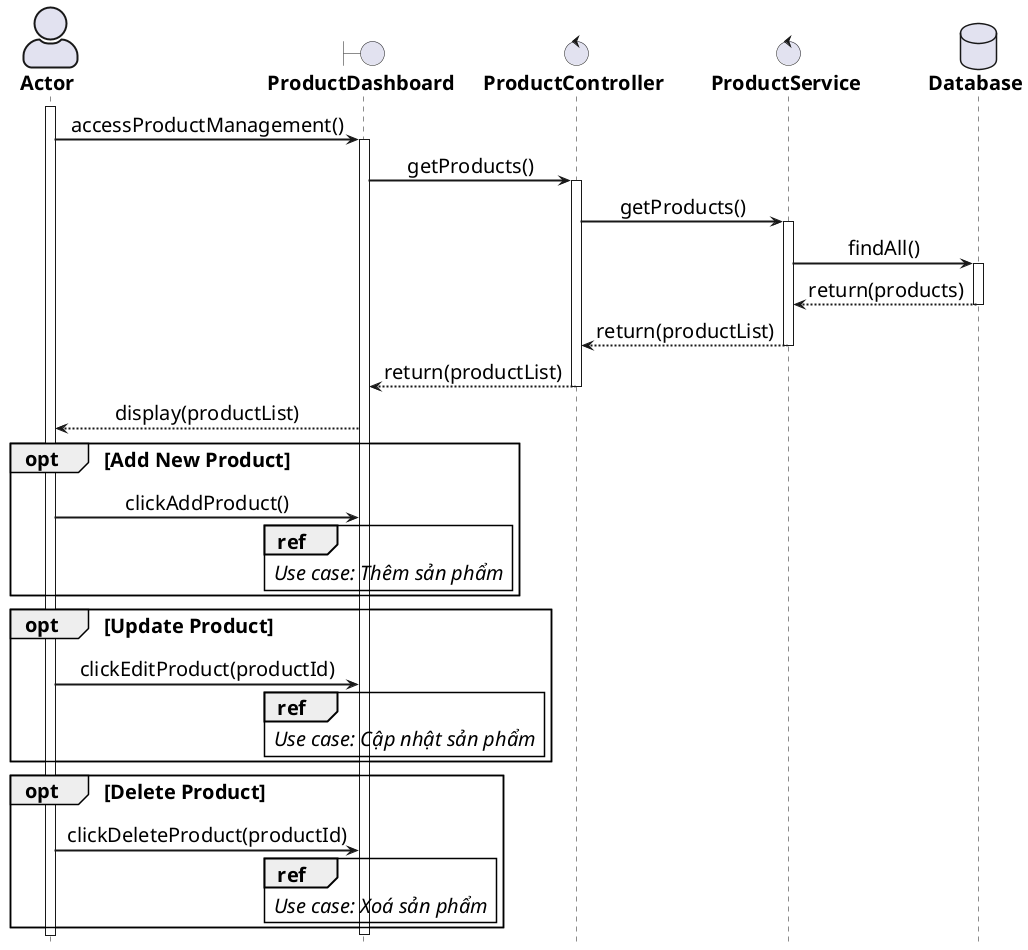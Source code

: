 @startuml

' General configuration
skinparam defaultFontSize 20
skinparam sequenceMessageAlign center

' Actor style configuration
skinparam actorStyle awesome

' Arrow and border thickness configuration
skinparam {
    ArrowThickness 2
    ParticipantBorderThickness 2
    ActorBorderThickness 2
    LifeLineBorderThickness 2
    ActivationBorderThickness 2
}

' Life line color configuration
skinparam LifeLineBorderColor black

' Font style configuration for components
skinparam {
    actorFontStyle bold
    boundaryFontStyle bold
    controlFontStyle bold
    entityFontStyle bold
    databaseFontStyle bold
}

' Define components
actor "Actor" as actor
boundary "ProductDashboard" as dashboard
control "ProductController" as controller
control "ProductService" as service
database "Database" as db

' Start processing flow
activate actor

actor -> dashboard: accessProductManagement()
activate dashboard

dashboard -> controller: getProducts()
activate controller

controller -> service: getProducts()
activate service

service -> db: findAll()
activate db
db --> service: return(products)
deactivate db

service --> controller: return(productList)
deactivate service

controller --> dashboard: return(productList)
deactivate controller

dashboard --> actor: display(productList)

opt Add New Product
    actor -> dashboard: clickAddProduct()
    ref over dashboard
        // Use case: Thêm sản phẩm //
    end ref
end

opt Update Product
    actor -> dashboard: clickEditProduct(productId)
    ref over dashboard
        // Use case: Cập nhật sản phẩm //
    end ref
end

opt Delete Product
    actor -> dashboard: clickDeleteProduct(productId)
    ref over dashboard
        // Use case: Xoá sản phẩm //
    end ref
end

deactivate dashboard

hide footbox
@enduml
